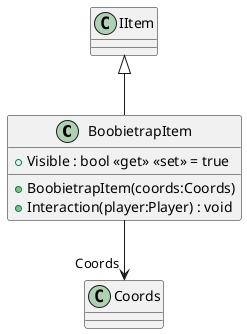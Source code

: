 @startuml
class BoobietrapItem {
    + Visible : bool <<get>> <<set>> = true
    + BoobietrapItem(coords:Coords)
    + Interaction(player:Player) : void
}
IItem <|-- BoobietrapItem
BoobietrapItem --> "Coords" Coords
@enduml
